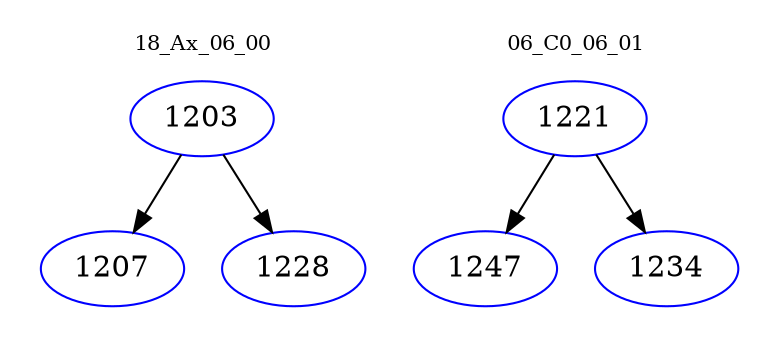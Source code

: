 digraph{
subgraph cluster_0 {
color = white
label = "18_Ax_06_00";
fontsize=10;
T0_1203 [label="1203", color="blue"]
T0_1203 -> T0_1207 [color="black"]
T0_1207 [label="1207", color="blue"]
T0_1203 -> T0_1228 [color="black"]
T0_1228 [label="1228", color="blue"]
}
subgraph cluster_1 {
color = white
label = "06_C0_06_01";
fontsize=10;
T1_1221 [label="1221", color="blue"]
T1_1221 -> T1_1247 [color="black"]
T1_1247 [label="1247", color="blue"]
T1_1221 -> T1_1234 [color="black"]
T1_1234 [label="1234", color="blue"]
}
}
